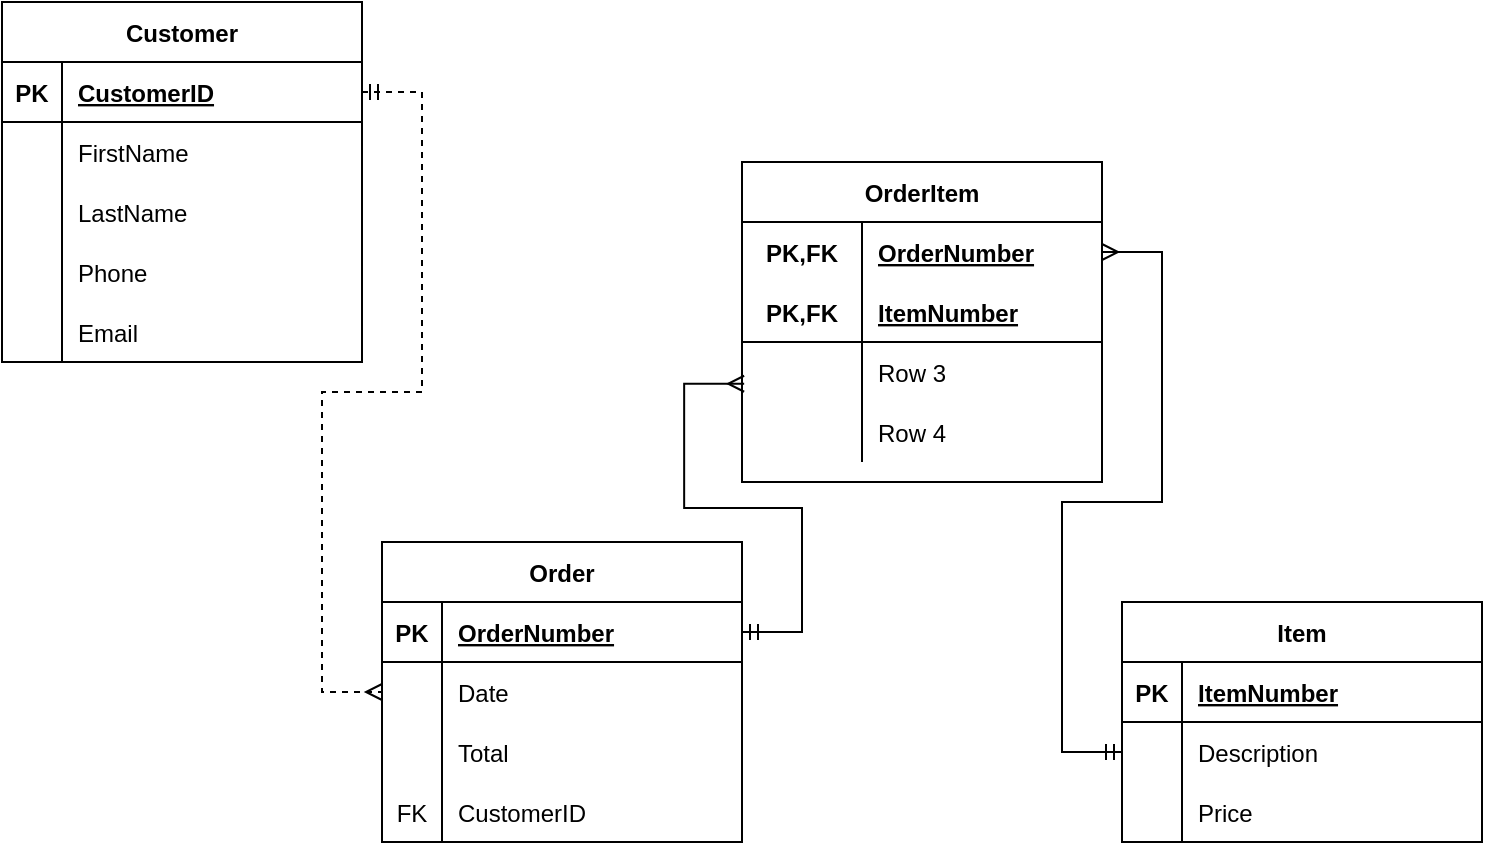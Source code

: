 <mxfile version="20.3.3" type="device"><diagram id="R2lEEEUBdFMjLlhIrx00" name="Page-1"><mxGraphModel dx="2430" dy="882" grid="1" gridSize="10" guides="1" tooltips="1" connect="1" arrows="1" fold="1" page="1" pageScale="1" pageWidth="850" pageHeight="1100" math="0" shadow="0" extFonts="Permanent Marker^https://fonts.googleapis.com/css?family=Permanent+Marker"><root><mxCell id="0"/><mxCell id="1" parent="0"/><mxCell id="3jTvANcOxBLl5Loi7bnR-1" value="Customer" style="shape=table;startSize=30;container=1;collapsible=1;childLayout=tableLayout;fixedRows=1;rowLines=0;fontStyle=1;align=center;resizeLast=1;" vertex="1" parent="1"><mxGeometry x="-830" y="150" width="180" height="180" as="geometry"/></mxCell><mxCell id="3jTvANcOxBLl5Loi7bnR-2" value="" style="shape=tableRow;horizontal=0;startSize=0;swimlaneHead=0;swimlaneBody=0;fillColor=none;collapsible=0;dropTarget=0;points=[[0,0.5],[1,0.5]];portConstraint=eastwest;top=0;left=0;right=0;bottom=1;" vertex="1" parent="3jTvANcOxBLl5Loi7bnR-1"><mxGeometry y="30" width="180" height="30" as="geometry"/></mxCell><mxCell id="3jTvANcOxBLl5Loi7bnR-3" value="PK" style="shape=partialRectangle;connectable=0;fillColor=none;top=0;left=0;bottom=0;right=0;fontStyle=1;overflow=hidden;" vertex="1" parent="3jTvANcOxBLl5Loi7bnR-2"><mxGeometry width="30" height="30" as="geometry"><mxRectangle width="30" height="30" as="alternateBounds"/></mxGeometry></mxCell><mxCell id="3jTvANcOxBLl5Loi7bnR-4" value="CustomerID" style="shape=partialRectangle;connectable=0;fillColor=none;top=0;left=0;bottom=0;right=0;align=left;spacingLeft=6;fontStyle=5;overflow=hidden;" vertex="1" parent="3jTvANcOxBLl5Loi7bnR-2"><mxGeometry x="30" width="150" height="30" as="geometry"><mxRectangle width="150" height="30" as="alternateBounds"/></mxGeometry></mxCell><mxCell id="3jTvANcOxBLl5Loi7bnR-5" value="" style="shape=tableRow;horizontal=0;startSize=0;swimlaneHead=0;swimlaneBody=0;fillColor=none;collapsible=0;dropTarget=0;points=[[0,0.5],[1,0.5]];portConstraint=eastwest;top=0;left=0;right=0;bottom=0;" vertex="1" parent="3jTvANcOxBLl5Loi7bnR-1"><mxGeometry y="60" width="180" height="30" as="geometry"/></mxCell><mxCell id="3jTvANcOxBLl5Loi7bnR-6" value="" style="shape=partialRectangle;connectable=0;fillColor=none;top=0;left=0;bottom=0;right=0;editable=1;overflow=hidden;" vertex="1" parent="3jTvANcOxBLl5Loi7bnR-5"><mxGeometry width="30" height="30" as="geometry"><mxRectangle width="30" height="30" as="alternateBounds"/></mxGeometry></mxCell><mxCell id="3jTvANcOxBLl5Loi7bnR-7" value="FirstName" style="shape=partialRectangle;connectable=0;fillColor=none;top=0;left=0;bottom=0;right=0;align=left;spacingLeft=6;overflow=hidden;" vertex="1" parent="3jTvANcOxBLl5Loi7bnR-5"><mxGeometry x="30" width="150" height="30" as="geometry"><mxRectangle width="150" height="30" as="alternateBounds"/></mxGeometry></mxCell><mxCell id="3jTvANcOxBLl5Loi7bnR-8" value="" style="shape=tableRow;horizontal=0;startSize=0;swimlaneHead=0;swimlaneBody=0;fillColor=none;collapsible=0;dropTarget=0;points=[[0,0.5],[1,0.5]];portConstraint=eastwest;top=0;left=0;right=0;bottom=0;" vertex="1" parent="3jTvANcOxBLl5Loi7bnR-1"><mxGeometry y="90" width="180" height="30" as="geometry"/></mxCell><mxCell id="3jTvANcOxBLl5Loi7bnR-9" value="" style="shape=partialRectangle;connectable=0;fillColor=none;top=0;left=0;bottom=0;right=0;editable=1;overflow=hidden;" vertex="1" parent="3jTvANcOxBLl5Loi7bnR-8"><mxGeometry width="30" height="30" as="geometry"><mxRectangle width="30" height="30" as="alternateBounds"/></mxGeometry></mxCell><mxCell id="3jTvANcOxBLl5Loi7bnR-10" value="LastName" style="shape=partialRectangle;connectable=0;fillColor=none;top=0;left=0;bottom=0;right=0;align=left;spacingLeft=6;overflow=hidden;" vertex="1" parent="3jTvANcOxBLl5Loi7bnR-8"><mxGeometry x="30" width="150" height="30" as="geometry"><mxRectangle width="150" height="30" as="alternateBounds"/></mxGeometry></mxCell><mxCell id="3jTvANcOxBLl5Loi7bnR-11" value="" style="shape=tableRow;horizontal=0;startSize=0;swimlaneHead=0;swimlaneBody=0;fillColor=none;collapsible=0;dropTarget=0;points=[[0,0.5],[1,0.5]];portConstraint=eastwest;top=0;left=0;right=0;bottom=0;" vertex="1" parent="3jTvANcOxBLl5Loi7bnR-1"><mxGeometry y="120" width="180" height="30" as="geometry"/></mxCell><mxCell id="3jTvANcOxBLl5Loi7bnR-12" value="" style="shape=partialRectangle;connectable=0;fillColor=none;top=0;left=0;bottom=0;right=0;editable=1;overflow=hidden;" vertex="1" parent="3jTvANcOxBLl5Loi7bnR-11"><mxGeometry width="30" height="30" as="geometry"><mxRectangle width="30" height="30" as="alternateBounds"/></mxGeometry></mxCell><mxCell id="3jTvANcOxBLl5Loi7bnR-13" value="Phone" style="shape=partialRectangle;connectable=0;fillColor=none;top=0;left=0;bottom=0;right=0;align=left;spacingLeft=6;overflow=hidden;" vertex="1" parent="3jTvANcOxBLl5Loi7bnR-11"><mxGeometry x="30" width="150" height="30" as="geometry"><mxRectangle width="150" height="30" as="alternateBounds"/></mxGeometry></mxCell><mxCell id="3jTvANcOxBLl5Loi7bnR-56" value="" style="shape=tableRow;horizontal=0;startSize=0;swimlaneHead=0;swimlaneBody=0;fillColor=none;collapsible=0;dropTarget=0;points=[[0,0.5],[1,0.5]];portConstraint=eastwest;top=0;left=0;right=0;bottom=0;" vertex="1" parent="3jTvANcOxBLl5Loi7bnR-1"><mxGeometry y="150" width="180" height="30" as="geometry"/></mxCell><mxCell id="3jTvANcOxBLl5Loi7bnR-57" value="" style="shape=partialRectangle;connectable=0;fillColor=none;top=0;left=0;bottom=0;right=0;editable=1;overflow=hidden;" vertex="1" parent="3jTvANcOxBLl5Loi7bnR-56"><mxGeometry width="30" height="30" as="geometry"><mxRectangle width="30" height="30" as="alternateBounds"/></mxGeometry></mxCell><mxCell id="3jTvANcOxBLl5Loi7bnR-58" value="Email" style="shape=partialRectangle;connectable=0;fillColor=none;top=0;left=0;bottom=0;right=0;align=left;spacingLeft=6;overflow=hidden;" vertex="1" parent="3jTvANcOxBLl5Loi7bnR-56"><mxGeometry x="30" width="150" height="30" as="geometry"><mxRectangle width="150" height="30" as="alternateBounds"/></mxGeometry></mxCell><mxCell id="3jTvANcOxBLl5Loi7bnR-14" value="Order" style="shape=table;startSize=30;container=1;collapsible=1;childLayout=tableLayout;fixedRows=1;rowLines=0;fontStyle=1;align=center;resizeLast=1;" vertex="1" parent="1"><mxGeometry x="-640" y="420" width="180" height="150" as="geometry"/></mxCell><mxCell id="3jTvANcOxBLl5Loi7bnR-15" value="" style="shape=tableRow;horizontal=0;startSize=0;swimlaneHead=0;swimlaneBody=0;fillColor=none;collapsible=0;dropTarget=0;points=[[0,0.5],[1,0.5]];portConstraint=eastwest;top=0;left=0;right=0;bottom=1;" vertex="1" parent="3jTvANcOxBLl5Loi7bnR-14"><mxGeometry y="30" width="180" height="30" as="geometry"/></mxCell><mxCell id="3jTvANcOxBLl5Loi7bnR-16" value="PK" style="shape=partialRectangle;connectable=0;fillColor=none;top=0;left=0;bottom=0;right=0;fontStyle=1;overflow=hidden;" vertex="1" parent="3jTvANcOxBLl5Loi7bnR-15"><mxGeometry width="30" height="30" as="geometry"><mxRectangle width="30" height="30" as="alternateBounds"/></mxGeometry></mxCell><mxCell id="3jTvANcOxBLl5Loi7bnR-17" value="OrderNumber" style="shape=partialRectangle;connectable=0;fillColor=none;top=0;left=0;bottom=0;right=0;align=left;spacingLeft=6;fontStyle=5;overflow=hidden;" vertex="1" parent="3jTvANcOxBLl5Loi7bnR-15"><mxGeometry x="30" width="150" height="30" as="geometry"><mxRectangle width="150" height="30" as="alternateBounds"/></mxGeometry></mxCell><mxCell id="3jTvANcOxBLl5Loi7bnR-18" value="" style="shape=tableRow;horizontal=0;startSize=0;swimlaneHead=0;swimlaneBody=0;fillColor=none;collapsible=0;dropTarget=0;points=[[0,0.5],[1,0.5]];portConstraint=eastwest;top=0;left=0;right=0;bottom=0;" vertex="1" parent="3jTvANcOxBLl5Loi7bnR-14"><mxGeometry y="60" width="180" height="30" as="geometry"/></mxCell><mxCell id="3jTvANcOxBLl5Loi7bnR-19" value="" style="shape=partialRectangle;connectable=0;fillColor=none;top=0;left=0;bottom=0;right=0;editable=1;overflow=hidden;" vertex="1" parent="3jTvANcOxBLl5Loi7bnR-18"><mxGeometry width="30" height="30" as="geometry"><mxRectangle width="30" height="30" as="alternateBounds"/></mxGeometry></mxCell><mxCell id="3jTvANcOxBLl5Loi7bnR-20" value="Date" style="shape=partialRectangle;connectable=0;fillColor=none;top=0;left=0;bottom=0;right=0;align=left;spacingLeft=6;overflow=hidden;" vertex="1" parent="3jTvANcOxBLl5Loi7bnR-18"><mxGeometry x="30" width="150" height="30" as="geometry"><mxRectangle width="150" height="30" as="alternateBounds"/></mxGeometry></mxCell><mxCell id="3jTvANcOxBLl5Loi7bnR-21" value="" style="shape=tableRow;horizontal=0;startSize=0;swimlaneHead=0;swimlaneBody=0;fillColor=none;collapsible=0;dropTarget=0;points=[[0,0.5],[1,0.5]];portConstraint=eastwest;top=0;left=0;right=0;bottom=0;" vertex="1" parent="3jTvANcOxBLl5Loi7bnR-14"><mxGeometry y="90" width="180" height="30" as="geometry"/></mxCell><mxCell id="3jTvANcOxBLl5Loi7bnR-22" value="" style="shape=partialRectangle;connectable=0;fillColor=none;top=0;left=0;bottom=0;right=0;editable=1;overflow=hidden;" vertex="1" parent="3jTvANcOxBLl5Loi7bnR-21"><mxGeometry width="30" height="30" as="geometry"><mxRectangle width="30" height="30" as="alternateBounds"/></mxGeometry></mxCell><mxCell id="3jTvANcOxBLl5Loi7bnR-23" value="Total" style="shape=partialRectangle;connectable=0;fillColor=none;top=0;left=0;bottom=0;right=0;align=left;spacingLeft=6;overflow=hidden;" vertex="1" parent="3jTvANcOxBLl5Loi7bnR-21"><mxGeometry x="30" width="150" height="30" as="geometry"><mxRectangle width="150" height="30" as="alternateBounds"/></mxGeometry></mxCell><mxCell id="3jTvANcOxBLl5Loi7bnR-59" value="" style="shape=tableRow;horizontal=0;startSize=0;swimlaneHead=0;swimlaneBody=0;fillColor=none;collapsible=0;dropTarget=0;points=[[0,0.5],[1,0.5]];portConstraint=eastwest;top=0;left=0;right=0;bottom=0;" vertex="1" parent="3jTvANcOxBLl5Loi7bnR-14"><mxGeometry y="120" width="180" height="30" as="geometry"/></mxCell><mxCell id="3jTvANcOxBLl5Loi7bnR-60" value="FK" style="shape=partialRectangle;connectable=0;fillColor=none;top=0;left=0;bottom=0;right=0;fontStyle=0;overflow=hidden;" vertex="1" parent="3jTvANcOxBLl5Loi7bnR-59"><mxGeometry width="30" height="30" as="geometry"><mxRectangle width="30" height="30" as="alternateBounds"/></mxGeometry></mxCell><mxCell id="3jTvANcOxBLl5Loi7bnR-61" value="CustomerID" style="shape=partialRectangle;connectable=0;fillColor=none;top=0;left=0;bottom=0;right=0;align=left;spacingLeft=6;fontStyle=0;overflow=hidden;" vertex="1" parent="3jTvANcOxBLl5Loi7bnR-59"><mxGeometry x="30" width="150" height="30" as="geometry"><mxRectangle width="150" height="30" as="alternateBounds"/></mxGeometry></mxCell><mxCell id="3jTvANcOxBLl5Loi7bnR-27" value="Item" style="shape=table;startSize=30;container=1;collapsible=1;childLayout=tableLayout;fixedRows=1;rowLines=0;fontStyle=1;align=center;resizeLast=1;" vertex="1" parent="1"><mxGeometry x="-270" y="450" width="180" height="120" as="geometry"/></mxCell><mxCell id="3jTvANcOxBLl5Loi7bnR-28" value="" style="shape=tableRow;horizontal=0;startSize=0;swimlaneHead=0;swimlaneBody=0;fillColor=none;collapsible=0;dropTarget=0;points=[[0,0.5],[1,0.5]];portConstraint=eastwest;top=0;left=0;right=0;bottom=1;" vertex="1" parent="3jTvANcOxBLl5Loi7bnR-27"><mxGeometry y="30" width="180" height="30" as="geometry"/></mxCell><mxCell id="3jTvANcOxBLl5Loi7bnR-29" value="PK" style="shape=partialRectangle;connectable=0;fillColor=none;top=0;left=0;bottom=0;right=0;fontStyle=1;overflow=hidden;" vertex="1" parent="3jTvANcOxBLl5Loi7bnR-28"><mxGeometry width="30" height="30" as="geometry"><mxRectangle width="30" height="30" as="alternateBounds"/></mxGeometry></mxCell><mxCell id="3jTvANcOxBLl5Loi7bnR-30" value="ItemNumber" style="shape=partialRectangle;connectable=0;fillColor=none;top=0;left=0;bottom=0;right=0;align=left;spacingLeft=6;fontStyle=5;overflow=hidden;" vertex="1" parent="3jTvANcOxBLl5Loi7bnR-28"><mxGeometry x="30" width="150" height="30" as="geometry"><mxRectangle width="150" height="30" as="alternateBounds"/></mxGeometry></mxCell><mxCell id="3jTvANcOxBLl5Loi7bnR-31" value="" style="shape=tableRow;horizontal=0;startSize=0;swimlaneHead=0;swimlaneBody=0;fillColor=none;collapsible=0;dropTarget=0;points=[[0,0.5],[1,0.5]];portConstraint=eastwest;top=0;left=0;right=0;bottom=0;" vertex="1" parent="3jTvANcOxBLl5Loi7bnR-27"><mxGeometry y="60" width="180" height="30" as="geometry"/></mxCell><mxCell id="3jTvANcOxBLl5Loi7bnR-32" value="" style="shape=partialRectangle;connectable=0;fillColor=none;top=0;left=0;bottom=0;right=0;editable=1;overflow=hidden;" vertex="1" parent="3jTvANcOxBLl5Loi7bnR-31"><mxGeometry width="30" height="30" as="geometry"><mxRectangle width="30" height="30" as="alternateBounds"/></mxGeometry></mxCell><mxCell id="3jTvANcOxBLl5Loi7bnR-33" value="Description" style="shape=partialRectangle;connectable=0;fillColor=none;top=0;left=0;bottom=0;right=0;align=left;spacingLeft=6;overflow=hidden;" vertex="1" parent="3jTvANcOxBLl5Loi7bnR-31"><mxGeometry x="30" width="150" height="30" as="geometry"><mxRectangle width="150" height="30" as="alternateBounds"/></mxGeometry></mxCell><mxCell id="3jTvANcOxBLl5Loi7bnR-34" value="" style="shape=tableRow;horizontal=0;startSize=0;swimlaneHead=0;swimlaneBody=0;fillColor=none;collapsible=0;dropTarget=0;points=[[0,0.5],[1,0.5]];portConstraint=eastwest;top=0;left=0;right=0;bottom=0;" vertex="1" parent="3jTvANcOxBLl5Loi7bnR-27"><mxGeometry y="90" width="180" height="30" as="geometry"/></mxCell><mxCell id="3jTvANcOxBLl5Loi7bnR-35" value="" style="shape=partialRectangle;connectable=0;fillColor=none;top=0;left=0;bottom=0;right=0;editable=1;overflow=hidden;" vertex="1" parent="3jTvANcOxBLl5Loi7bnR-34"><mxGeometry width="30" height="30" as="geometry"><mxRectangle width="30" height="30" as="alternateBounds"/></mxGeometry></mxCell><mxCell id="3jTvANcOxBLl5Loi7bnR-36" value="Price" style="shape=partialRectangle;connectable=0;fillColor=none;top=0;left=0;bottom=0;right=0;align=left;spacingLeft=6;overflow=hidden;" vertex="1" parent="3jTvANcOxBLl5Loi7bnR-34"><mxGeometry x="30" width="150" height="30" as="geometry"><mxRectangle width="150" height="30" as="alternateBounds"/></mxGeometry></mxCell><mxCell id="3jTvANcOxBLl5Loi7bnR-66" value="" style="edgeStyle=entityRelationEdgeStyle;fontSize=12;html=1;endArrow=ERmany;startArrow=ERmandOne;rounded=0;endFill=0;dashed=1;exitX=1;exitY=0.5;exitDx=0;exitDy=0;entryX=0;entryY=0.5;entryDx=0;entryDy=0;" edge="1" parent="1" source="3jTvANcOxBLl5Loi7bnR-2" target="3jTvANcOxBLl5Loi7bnR-18"><mxGeometry width="100" height="100" relative="1" as="geometry"><mxPoint x="280" y="190" as="sourcePoint"/><mxPoint x="20" y="330" as="targetPoint"/></mxGeometry></mxCell><mxCell id="3jTvANcOxBLl5Loi7bnR-67" value="" style="edgeStyle=entityRelationEdgeStyle;fontSize=12;html=1;endArrow=ERmany;startArrow=ERmandOne;rounded=0;endFill=0;exitX=1;exitY=0.5;exitDx=0;exitDy=0;entryX=0.006;entryY=0.696;entryDx=0;entryDy=0;entryPerimeter=0;" edge="1" parent="1" source="3jTvANcOxBLl5Loi7bnR-15" target="3jTvANcOxBLl5Loi7bnR-84"><mxGeometry width="100" height="100" relative="1" as="geometry"><mxPoint x="-410" y="570" as="sourcePoint"/><mxPoint x="-470" y="660" as="targetPoint"/></mxGeometry></mxCell><mxCell id="3jTvANcOxBLl5Loi7bnR-77" value="OrderItem" style="shape=table;startSize=30;container=1;collapsible=1;childLayout=tableLayout;fixedRows=1;rowLines=0;fontStyle=1;align=center;resizeLast=1;" vertex="1" parent="1"><mxGeometry x="-460" y="230" width="180" height="160" as="geometry"/></mxCell><mxCell id="3jTvANcOxBLl5Loi7bnR-78" value="" style="shape=tableRow;horizontal=0;startSize=0;swimlaneHead=0;swimlaneBody=0;fillColor=none;collapsible=0;dropTarget=0;points=[[0,0.5],[1,0.5]];portConstraint=eastwest;top=0;left=0;right=0;bottom=0;" vertex="1" parent="3jTvANcOxBLl5Loi7bnR-77"><mxGeometry y="30" width="180" height="30" as="geometry"/></mxCell><mxCell id="3jTvANcOxBLl5Loi7bnR-79" value="PK,FK" style="shape=partialRectangle;connectable=0;fillColor=none;top=0;left=0;bottom=0;right=0;fontStyle=1;overflow=hidden;" vertex="1" parent="3jTvANcOxBLl5Loi7bnR-78"><mxGeometry width="60" height="30" as="geometry"><mxRectangle width="60" height="30" as="alternateBounds"/></mxGeometry></mxCell><mxCell id="3jTvANcOxBLl5Loi7bnR-80" value="OrderNumber" style="shape=partialRectangle;connectable=0;fillColor=none;top=0;left=0;bottom=0;right=0;align=left;spacingLeft=6;fontStyle=5;overflow=hidden;" vertex="1" parent="3jTvANcOxBLl5Loi7bnR-78"><mxGeometry x="60" width="120" height="30" as="geometry"><mxRectangle width="120" height="30" as="alternateBounds"/></mxGeometry></mxCell><mxCell id="3jTvANcOxBLl5Loi7bnR-81" value="" style="shape=tableRow;horizontal=0;startSize=0;swimlaneHead=0;swimlaneBody=0;fillColor=none;collapsible=0;dropTarget=0;points=[[0,0.5],[1,0.5]];portConstraint=eastwest;top=0;left=0;right=0;bottom=1;" vertex="1" parent="3jTvANcOxBLl5Loi7bnR-77"><mxGeometry y="60" width="180" height="30" as="geometry"/></mxCell><mxCell id="3jTvANcOxBLl5Loi7bnR-82" value="PK,FK" style="shape=partialRectangle;connectable=0;fillColor=none;top=0;left=0;bottom=0;right=0;fontStyle=1;overflow=hidden;" vertex="1" parent="3jTvANcOxBLl5Loi7bnR-81"><mxGeometry width="60" height="30" as="geometry"><mxRectangle width="60" height="30" as="alternateBounds"/></mxGeometry></mxCell><mxCell id="3jTvANcOxBLl5Loi7bnR-83" value="ItemNumber" style="shape=partialRectangle;connectable=0;fillColor=none;top=0;left=0;bottom=0;right=0;align=left;spacingLeft=6;fontStyle=5;overflow=hidden;" vertex="1" parent="3jTvANcOxBLl5Loi7bnR-81"><mxGeometry x="60" width="120" height="30" as="geometry"><mxRectangle width="120" height="30" as="alternateBounds"/></mxGeometry></mxCell><mxCell id="3jTvANcOxBLl5Loi7bnR-84" value="" style="shape=tableRow;horizontal=0;startSize=0;swimlaneHead=0;swimlaneBody=0;fillColor=none;collapsible=0;dropTarget=0;points=[[0,0.5],[1,0.5]];portConstraint=eastwest;top=0;left=0;right=0;bottom=0;" vertex="1" parent="3jTvANcOxBLl5Loi7bnR-77"><mxGeometry y="90" width="180" height="30" as="geometry"/></mxCell><mxCell id="3jTvANcOxBLl5Loi7bnR-85" value="" style="shape=partialRectangle;connectable=0;fillColor=none;top=0;left=0;bottom=0;right=0;editable=1;overflow=hidden;" vertex="1" parent="3jTvANcOxBLl5Loi7bnR-84"><mxGeometry width="60" height="30" as="geometry"><mxRectangle width="60" height="30" as="alternateBounds"/></mxGeometry></mxCell><mxCell id="3jTvANcOxBLl5Loi7bnR-86" value="Row 3" style="shape=partialRectangle;connectable=0;fillColor=none;top=0;left=0;bottom=0;right=0;align=left;spacingLeft=6;overflow=hidden;" vertex="1" parent="3jTvANcOxBLl5Loi7bnR-84"><mxGeometry x="60" width="120" height="30" as="geometry"><mxRectangle width="120" height="30" as="alternateBounds"/></mxGeometry></mxCell><mxCell id="3jTvANcOxBLl5Loi7bnR-87" value="" style="shape=tableRow;horizontal=0;startSize=0;swimlaneHead=0;swimlaneBody=0;fillColor=none;collapsible=0;dropTarget=0;points=[[0,0.5],[1,0.5]];portConstraint=eastwest;top=0;left=0;right=0;bottom=0;" vertex="1" parent="3jTvANcOxBLl5Loi7bnR-77"><mxGeometry y="120" width="180" height="30" as="geometry"/></mxCell><mxCell id="3jTvANcOxBLl5Loi7bnR-88" value="" style="shape=partialRectangle;connectable=0;fillColor=none;top=0;left=0;bottom=0;right=0;editable=1;overflow=hidden;" vertex="1" parent="3jTvANcOxBLl5Loi7bnR-87"><mxGeometry width="60" height="30" as="geometry"><mxRectangle width="60" height="30" as="alternateBounds"/></mxGeometry></mxCell><mxCell id="3jTvANcOxBLl5Loi7bnR-89" value="Row 4" style="shape=partialRectangle;connectable=0;fillColor=none;top=0;left=0;bottom=0;right=0;align=left;spacingLeft=6;overflow=hidden;" vertex="1" parent="3jTvANcOxBLl5Loi7bnR-87"><mxGeometry x="60" width="120" height="30" as="geometry"><mxRectangle width="120" height="30" as="alternateBounds"/></mxGeometry></mxCell><mxCell id="3jTvANcOxBLl5Loi7bnR-68" value="" style="edgeStyle=entityRelationEdgeStyle;fontSize=12;html=1;endArrow=ERmany;startArrow=ERmandOne;rounded=0;endFill=0;exitX=0;exitY=0.5;exitDx=0;exitDy=0;" edge="1" parent="1" source="3jTvANcOxBLl5Loi7bnR-31" target="3jTvANcOxBLl5Loi7bnR-78"><mxGeometry width="100" height="100" relative="1" as="geometry"><mxPoint x="-490" y="390" as="sourcePoint"/><mxPoint x="-330" y="390" as="targetPoint"/></mxGeometry></mxCell></root></mxGraphModel></diagram></mxfile>